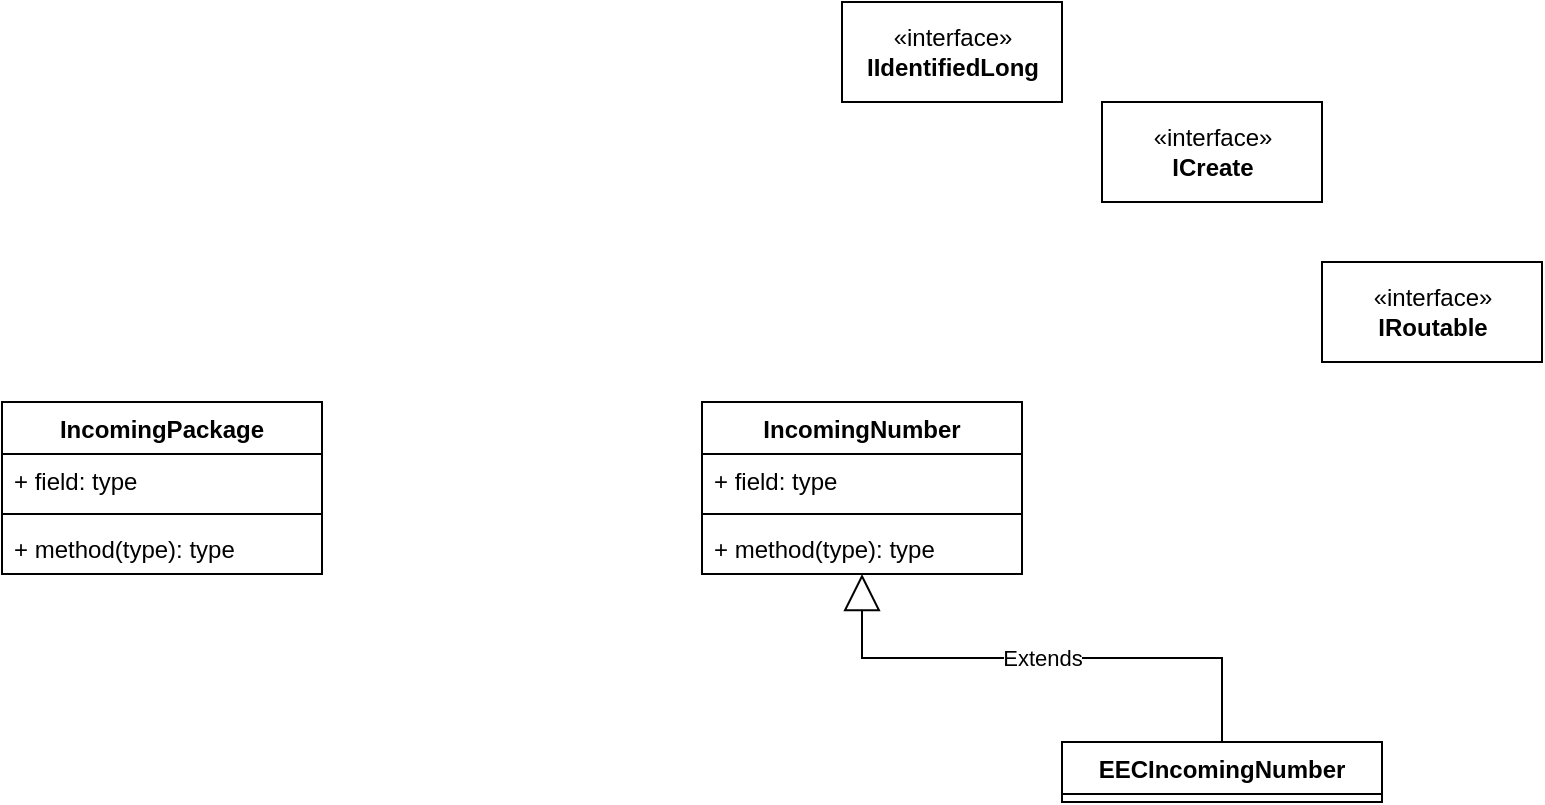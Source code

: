 <mxfile version="20.6.0" type="github">
  <diagram id="nZj_dn9f0T9-f6_Vq_Uv" name="Страница 1">
    <mxGraphModel dx="1233" dy="801" grid="1" gridSize="10" guides="1" tooltips="1" connect="1" arrows="1" fold="1" page="1" pageScale="1" pageWidth="827" pageHeight="1169" math="0" shadow="0">
      <root>
        <mxCell id="0" />
        <mxCell id="1" parent="0" />
        <mxCell id="6XDx1RVRkn_u9uWGyLvl-1" value="IncomingPackage" style="swimlane;fontStyle=1;align=center;verticalAlign=top;childLayout=stackLayout;horizontal=1;startSize=26;horizontalStack=0;resizeParent=1;resizeParentMax=0;resizeLast=0;collapsible=1;marginBottom=0;" vertex="1" parent="1">
          <mxGeometry x="90" y="290" width="160" height="86" as="geometry" />
        </mxCell>
        <mxCell id="6XDx1RVRkn_u9uWGyLvl-2" value="+ field: type" style="text;strokeColor=none;fillColor=none;align=left;verticalAlign=top;spacingLeft=4;spacingRight=4;overflow=hidden;rotatable=0;points=[[0,0.5],[1,0.5]];portConstraint=eastwest;" vertex="1" parent="6XDx1RVRkn_u9uWGyLvl-1">
          <mxGeometry y="26" width="160" height="26" as="geometry" />
        </mxCell>
        <mxCell id="6XDx1RVRkn_u9uWGyLvl-3" value="" style="line;strokeWidth=1;fillColor=none;align=left;verticalAlign=middle;spacingTop=-1;spacingLeft=3;spacingRight=3;rotatable=0;labelPosition=right;points=[];portConstraint=eastwest;strokeColor=inherit;" vertex="1" parent="6XDx1RVRkn_u9uWGyLvl-1">
          <mxGeometry y="52" width="160" height="8" as="geometry" />
        </mxCell>
        <mxCell id="6XDx1RVRkn_u9uWGyLvl-4" value="+ method(type): type" style="text;strokeColor=none;fillColor=none;align=left;verticalAlign=top;spacingLeft=4;spacingRight=4;overflow=hidden;rotatable=0;points=[[0,0.5],[1,0.5]];portConstraint=eastwest;" vertex="1" parent="6XDx1RVRkn_u9uWGyLvl-1">
          <mxGeometry y="60" width="160" height="26" as="geometry" />
        </mxCell>
        <mxCell id="6XDx1RVRkn_u9uWGyLvl-5" value="IncomingNumber" style="swimlane;fontStyle=1;align=center;verticalAlign=top;childLayout=stackLayout;horizontal=1;startSize=26;horizontalStack=0;resizeParent=1;resizeParentMax=0;resizeLast=0;collapsible=1;marginBottom=0;" vertex="1" parent="1">
          <mxGeometry x="440" y="290" width="160" height="86" as="geometry" />
        </mxCell>
        <mxCell id="6XDx1RVRkn_u9uWGyLvl-6" value="+ field: type" style="text;strokeColor=none;fillColor=none;align=left;verticalAlign=top;spacingLeft=4;spacingRight=4;overflow=hidden;rotatable=0;points=[[0,0.5],[1,0.5]];portConstraint=eastwest;" vertex="1" parent="6XDx1RVRkn_u9uWGyLvl-5">
          <mxGeometry y="26" width="160" height="26" as="geometry" />
        </mxCell>
        <mxCell id="6XDx1RVRkn_u9uWGyLvl-7" value="" style="line;strokeWidth=1;fillColor=none;align=left;verticalAlign=middle;spacingTop=-1;spacingLeft=3;spacingRight=3;rotatable=0;labelPosition=right;points=[];portConstraint=eastwest;strokeColor=inherit;" vertex="1" parent="6XDx1RVRkn_u9uWGyLvl-5">
          <mxGeometry y="52" width="160" height="8" as="geometry" />
        </mxCell>
        <mxCell id="6XDx1RVRkn_u9uWGyLvl-8" value="+ method(type): type" style="text;strokeColor=none;fillColor=none;align=left;verticalAlign=top;spacingLeft=4;spacingRight=4;overflow=hidden;rotatable=0;points=[[0,0.5],[1,0.5]];portConstraint=eastwest;" vertex="1" parent="6XDx1RVRkn_u9uWGyLvl-5">
          <mxGeometry y="60" width="160" height="26" as="geometry" />
        </mxCell>
        <mxCell id="6XDx1RVRkn_u9uWGyLvl-9" value="EECIncomingNumber" style="swimlane;fontStyle=1;align=center;verticalAlign=top;childLayout=stackLayout;horizontal=1;startSize=26;horizontalStack=0;resizeParent=1;resizeParentMax=0;resizeLast=0;collapsible=1;marginBottom=0;" vertex="1" collapsed="1" parent="1">
          <mxGeometry x="620" y="460" width="160" height="30" as="geometry">
            <mxRectangle x="620" y="430" width="160" height="86" as="alternateBounds" />
          </mxGeometry>
        </mxCell>
        <mxCell id="6XDx1RVRkn_u9uWGyLvl-10" value="+ field: type" style="text;strokeColor=none;fillColor=none;align=left;verticalAlign=top;spacingLeft=4;spacingRight=4;overflow=hidden;rotatable=0;points=[[0,0.5],[1,0.5]];portConstraint=eastwest;" vertex="1" parent="6XDx1RVRkn_u9uWGyLvl-9">
          <mxGeometry y="26" width="160" height="26" as="geometry" />
        </mxCell>
        <mxCell id="6XDx1RVRkn_u9uWGyLvl-11" value="" style="line;strokeWidth=1;fillColor=none;align=left;verticalAlign=middle;spacingTop=-1;spacingLeft=3;spacingRight=3;rotatable=0;labelPosition=right;points=[];portConstraint=eastwest;strokeColor=inherit;" vertex="1" parent="6XDx1RVRkn_u9uWGyLvl-9">
          <mxGeometry y="52" width="160" height="8" as="geometry" />
        </mxCell>
        <mxCell id="6XDx1RVRkn_u9uWGyLvl-12" value="+ method(type): type" style="text;strokeColor=none;fillColor=none;align=left;verticalAlign=top;spacingLeft=4;spacingRight=4;overflow=hidden;rotatable=0;points=[[0,0.5],[1,0.5]];portConstraint=eastwest;" vertex="1" parent="6XDx1RVRkn_u9uWGyLvl-9">
          <mxGeometry y="60" width="160" height="26" as="geometry" />
        </mxCell>
        <mxCell id="6XDx1RVRkn_u9uWGyLvl-13" value="Extends" style="endArrow=block;endSize=16;endFill=0;html=1;rounded=0;exitX=0.5;exitY=0;exitDx=0;exitDy=0;edgeStyle=orthogonalEdgeStyle;" edge="1" parent="1" source="6XDx1RVRkn_u9uWGyLvl-9" target="6XDx1RVRkn_u9uWGyLvl-5">
          <mxGeometry width="160" relative="1" as="geometry">
            <mxPoint x="330" y="410" as="sourcePoint" />
            <mxPoint x="490" y="410" as="targetPoint" />
          </mxGeometry>
        </mxCell>
        <mxCell id="6XDx1RVRkn_u9uWGyLvl-14" value="«interface»&lt;br&gt;&lt;b&gt;IIdentifiedLong&lt;/b&gt;" style="html=1;" vertex="1" parent="1">
          <mxGeometry x="510" y="90" width="110" height="50" as="geometry" />
        </mxCell>
        <mxCell id="6XDx1RVRkn_u9uWGyLvl-15" value="«interface»&lt;br&gt;&lt;b&gt;ICreate&lt;/b&gt;" style="html=1;" vertex="1" parent="1">
          <mxGeometry x="640" y="140" width="110" height="50" as="geometry" />
        </mxCell>
        <mxCell id="6XDx1RVRkn_u9uWGyLvl-16" value="«interface»&lt;br&gt;&lt;b&gt;IRoutable&lt;/b&gt;" style="html=1;" vertex="1" parent="1">
          <mxGeometry x="750" y="220" width="110" height="50" as="geometry" />
        </mxCell>
      </root>
    </mxGraphModel>
  </diagram>
</mxfile>
